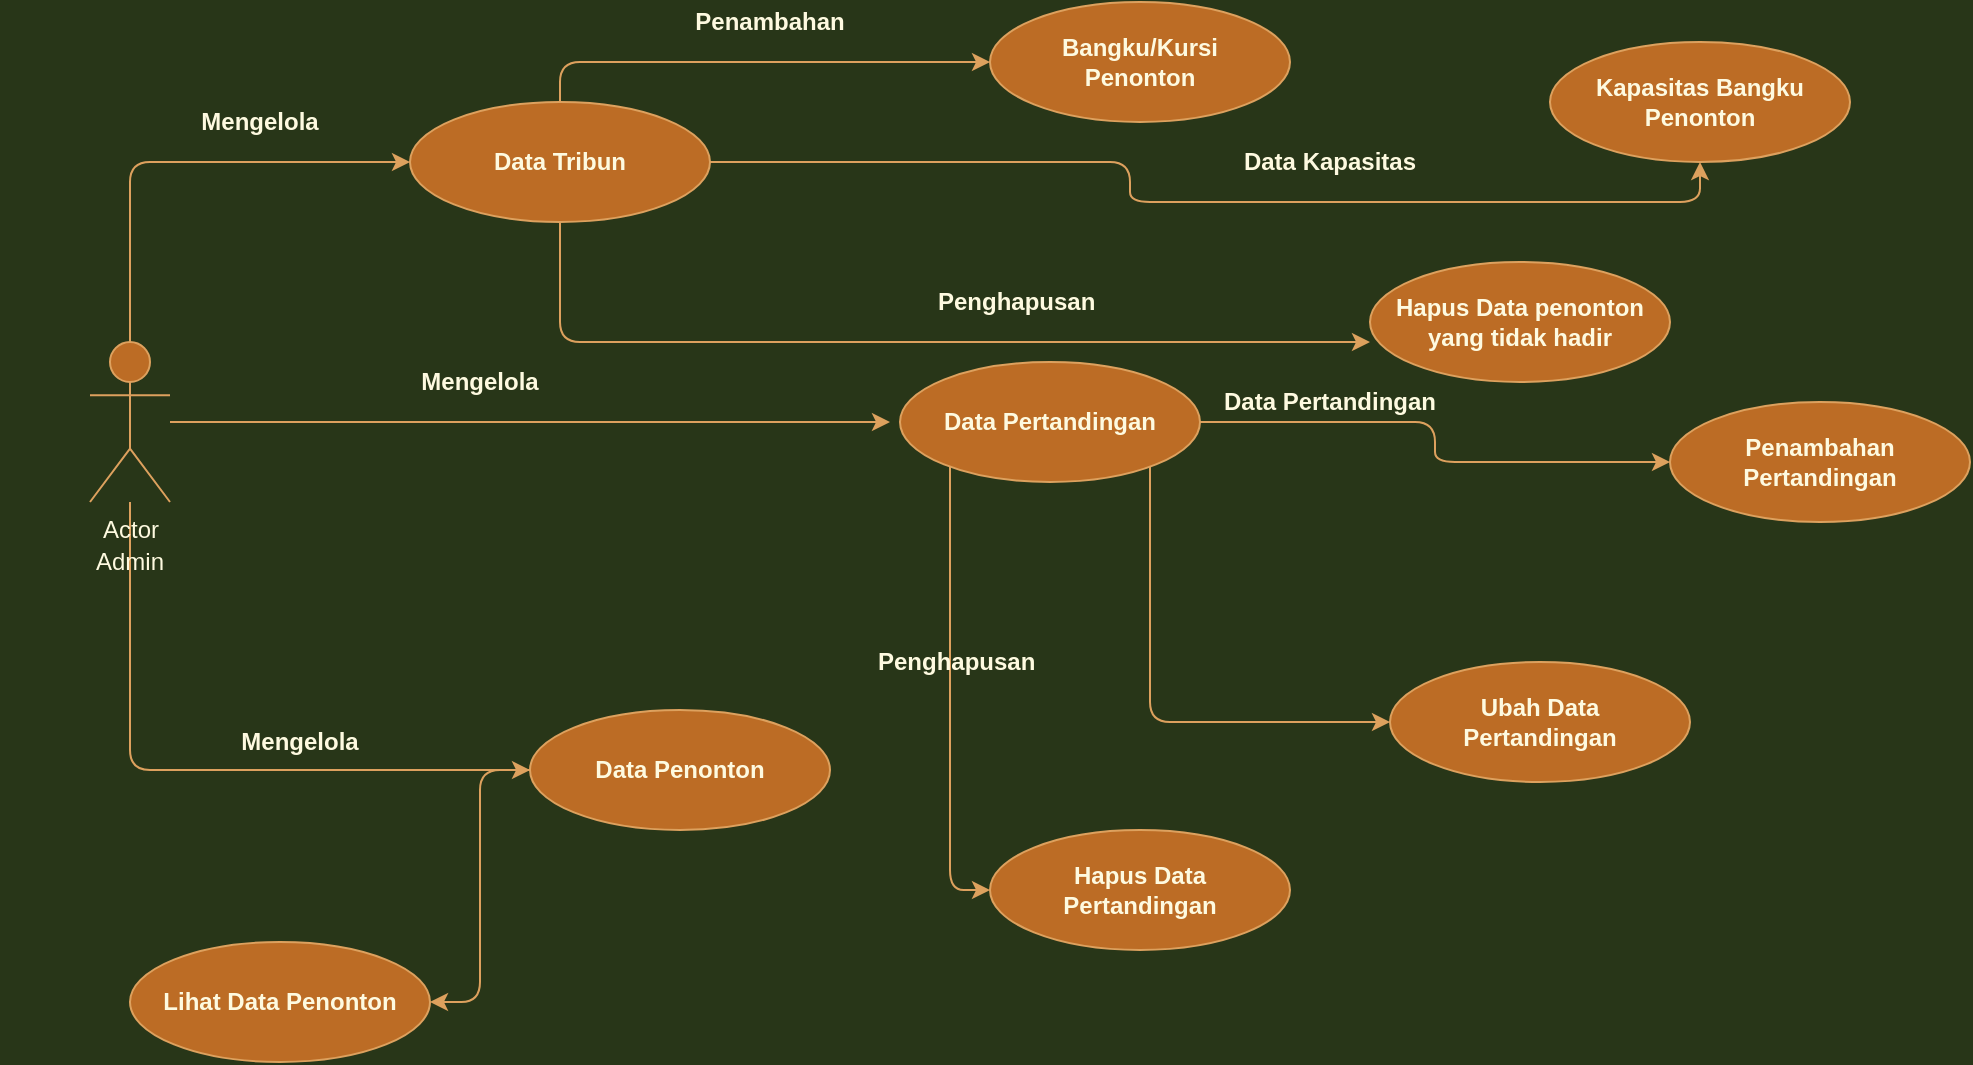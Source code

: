 <mxfile version="14.6.9" type="github">
  <diagram id="aNnYn375Hr0FhxKOwfkN" name="Page-1">
    <mxGraphModel dx="2188" dy="555" grid="1" gridSize="10" guides="1" tooltips="1" connect="1" arrows="1" fold="1" page="1" pageScale="1" pageWidth="1169" pageHeight="827" background="#283618" math="0" shadow="0">
      <root>
        <mxCell id="0" />
        <mxCell id="1" parent="0" />
        <mxCell id="WU4Rts5Jgu9MvhKs6F56-19" style="edgeStyle=orthogonalEdgeStyle;curved=0;rounded=1;sketch=0;orthogonalLoop=1;jettySize=auto;html=1;entryX=0;entryY=0.5;entryDx=0;entryDy=0;labelBackgroundColor=#283618;strokeColor=#DDA15E;fontColor=#FEFAE0;" edge="1" parent="1" source="WU4Rts5Jgu9MvhKs6F56-1" target="WU4Rts5Jgu9MvhKs6F56-5">
          <mxGeometry relative="1" as="geometry">
            <Array as="points">
              <mxPoint x="50" y="384" />
            </Array>
          </mxGeometry>
        </mxCell>
        <mxCell id="WU4Rts5Jgu9MvhKs6F56-20" style="edgeStyle=orthogonalEdgeStyle;curved=0;rounded=1;sketch=0;orthogonalLoop=1;jettySize=auto;html=1;entryX=0;entryY=0.5;entryDx=0;entryDy=0;labelBackgroundColor=#283618;strokeColor=#DDA15E;fontColor=#FEFAE0;" edge="1" parent="1" source="WU4Rts5Jgu9MvhKs6F56-1" target="WU4Rts5Jgu9MvhKs6F56-2">
          <mxGeometry relative="1" as="geometry">
            <Array as="points">
              <mxPoint x="50" y="80" />
            </Array>
          </mxGeometry>
        </mxCell>
        <mxCell id="WU4Rts5Jgu9MvhKs6F56-21" style="edgeStyle=orthogonalEdgeStyle;curved=0;rounded=1;sketch=0;orthogonalLoop=1;jettySize=auto;html=1;labelBackgroundColor=#283618;strokeColor=#DDA15E;fontColor=#FEFAE0;" edge="1" parent="1" source="WU4Rts5Jgu9MvhKs6F56-1">
          <mxGeometry relative="1" as="geometry">
            <mxPoint x="430" y="210" as="targetPoint" />
          </mxGeometry>
        </mxCell>
        <mxCell id="WU4Rts5Jgu9MvhKs6F56-1" value="Actor" style="shape=umlActor;verticalLabelPosition=bottom;verticalAlign=top;html=1;outlineConnect=0;fillColor=#BC6C25;strokeColor=#DDA15E;fontColor=#FEFAE0;" vertex="1" parent="1">
          <mxGeometry x="30" y="170" width="40" height="80" as="geometry" />
        </mxCell>
        <mxCell id="WU4Rts5Jgu9MvhKs6F56-28" style="edgeStyle=orthogonalEdgeStyle;curved=0;rounded=1;sketch=0;orthogonalLoop=1;jettySize=auto;html=1;entryX=0;entryY=0.5;entryDx=0;entryDy=0;labelBackgroundColor=#283618;strokeColor=#DDA15E;fontColor=#FEFAE0;" edge="1" parent="1" source="WU4Rts5Jgu9MvhKs6F56-2" target="WU4Rts5Jgu9MvhKs6F56-24">
          <mxGeometry relative="1" as="geometry">
            <Array as="points">
              <mxPoint x="265" y="30" />
            </Array>
          </mxGeometry>
        </mxCell>
        <mxCell id="WU4Rts5Jgu9MvhKs6F56-29" style="edgeStyle=orthogonalEdgeStyle;curved=0;rounded=1;sketch=0;orthogonalLoop=1;jettySize=auto;html=1;entryX=0;entryY=0.667;entryDx=0;entryDy=0;entryPerimeter=0;labelBackgroundColor=#283618;strokeColor=#DDA15E;fontColor=#FEFAE0;" edge="1" parent="1" source="WU4Rts5Jgu9MvhKs6F56-2" target="WU4Rts5Jgu9MvhKs6F56-22">
          <mxGeometry relative="1" as="geometry">
            <Array as="points">
              <mxPoint x="265" y="170" />
            </Array>
          </mxGeometry>
        </mxCell>
        <mxCell id="WU4Rts5Jgu9MvhKs6F56-30" style="edgeStyle=orthogonalEdgeStyle;curved=0;rounded=1;sketch=0;orthogonalLoop=1;jettySize=auto;html=1;entryX=0.5;entryY=1;entryDx=0;entryDy=0;labelBackgroundColor=#283618;strokeColor=#DDA15E;fontColor=#FEFAE0;" edge="1" parent="1" source="WU4Rts5Jgu9MvhKs6F56-2" target="WU4Rts5Jgu9MvhKs6F56-23">
          <mxGeometry relative="1" as="geometry" />
        </mxCell>
        <mxCell id="WU4Rts5Jgu9MvhKs6F56-2" value="" style="ellipse;whiteSpace=wrap;html=1;fillColor=#BC6C25;strokeColor=#DDA15E;fontColor=#FEFAE0;" vertex="1" parent="1">
          <mxGeometry x="190" y="50" width="150" height="60" as="geometry" />
        </mxCell>
        <mxCell id="WU4Rts5Jgu9MvhKs6F56-31" style="edgeStyle=orthogonalEdgeStyle;curved=0;rounded=1;sketch=0;orthogonalLoop=1;jettySize=auto;html=1;entryX=0;entryY=0.5;entryDx=0;entryDy=0;labelBackgroundColor=#283618;strokeColor=#DDA15E;fontColor=#FEFAE0;" edge="1" parent="1" source="WU4Rts5Jgu9MvhKs6F56-3" target="WU4Rts5Jgu9MvhKs6F56-27">
          <mxGeometry relative="1" as="geometry" />
        </mxCell>
        <mxCell id="WU4Rts5Jgu9MvhKs6F56-32" style="edgeStyle=orthogonalEdgeStyle;curved=0;rounded=1;sketch=0;orthogonalLoop=1;jettySize=auto;html=1;entryX=0;entryY=0.5;entryDx=0;entryDy=0;labelBackgroundColor=#283618;strokeColor=#DDA15E;fontColor=#FEFAE0;" edge="1" parent="1" source="WU4Rts5Jgu9MvhKs6F56-3" target="WU4Rts5Jgu9MvhKs6F56-26">
          <mxGeometry relative="1" as="geometry">
            <Array as="points">
              <mxPoint x="560" y="360" />
            </Array>
          </mxGeometry>
        </mxCell>
        <mxCell id="WU4Rts5Jgu9MvhKs6F56-34" style="edgeStyle=orthogonalEdgeStyle;curved=0;rounded=1;sketch=0;orthogonalLoop=1;jettySize=auto;html=1;entryX=0;entryY=0.5;entryDx=0;entryDy=0;labelBackgroundColor=#283618;strokeColor=#DDA15E;fontColor=#FEFAE0;" edge="1" parent="1" source="WU4Rts5Jgu9MvhKs6F56-3" target="WU4Rts5Jgu9MvhKs6F56-25">
          <mxGeometry relative="1" as="geometry">
            <Array as="points">
              <mxPoint x="460" y="444" />
            </Array>
          </mxGeometry>
        </mxCell>
        <mxCell id="WU4Rts5Jgu9MvhKs6F56-3" value="" style="ellipse;whiteSpace=wrap;html=1;fillColor=#BC6C25;strokeColor=#DDA15E;fontColor=#FEFAE0;" vertex="1" parent="1">
          <mxGeometry x="435" y="180" width="150" height="60" as="geometry" />
        </mxCell>
        <mxCell id="WU4Rts5Jgu9MvhKs6F56-4" value="" style="ellipse;whiteSpace=wrap;html=1;fillColor=#BC6C25;strokeColor=#DDA15E;fontColor=#FEFAE0;" vertex="1" parent="1">
          <mxGeometry x="50" y="470" width="150" height="60" as="geometry" />
        </mxCell>
        <mxCell id="WU4Rts5Jgu9MvhKs6F56-18" style="edgeStyle=orthogonalEdgeStyle;curved=0;rounded=1;sketch=0;orthogonalLoop=1;jettySize=auto;html=1;entryX=1;entryY=0.5;entryDx=0;entryDy=0;labelBackgroundColor=#283618;strokeColor=#DDA15E;fontColor=#FEFAE0;" edge="1" parent="1" source="WU4Rts5Jgu9MvhKs6F56-5" target="WU4Rts5Jgu9MvhKs6F56-4">
          <mxGeometry relative="1" as="geometry" />
        </mxCell>
        <mxCell id="WU4Rts5Jgu9MvhKs6F56-5" value="" style="ellipse;whiteSpace=wrap;html=1;fillColor=#BC6C25;strokeColor=#DDA15E;fontColor=#FEFAE0;" vertex="1" parent="1">
          <mxGeometry x="250" y="354" width="150" height="60" as="geometry" />
        </mxCell>
        <mxCell id="WU4Rts5Jgu9MvhKs6F56-22" value="" style="ellipse;whiteSpace=wrap;html=1;fillColor=#BC6C25;strokeColor=#DDA15E;fontColor=#FEFAE0;" vertex="1" parent="1">
          <mxGeometry x="670" y="130" width="150" height="60" as="geometry" />
        </mxCell>
        <mxCell id="WU4Rts5Jgu9MvhKs6F56-23" value="" style="ellipse;whiteSpace=wrap;html=1;fillColor=#BC6C25;strokeColor=#DDA15E;fontColor=#FEFAE0;" vertex="1" parent="1">
          <mxGeometry x="760" y="20" width="150" height="60" as="geometry" />
        </mxCell>
        <mxCell id="WU4Rts5Jgu9MvhKs6F56-24" value="" style="ellipse;whiteSpace=wrap;html=1;fillColor=#BC6C25;strokeColor=#DDA15E;fontColor=#FEFAE0;" vertex="1" parent="1">
          <mxGeometry x="480" width="150" height="60" as="geometry" />
        </mxCell>
        <mxCell id="WU4Rts5Jgu9MvhKs6F56-25" value="" style="ellipse;whiteSpace=wrap;html=1;fillColor=#BC6C25;strokeColor=#DDA15E;fontColor=#FEFAE0;" vertex="1" parent="1">
          <mxGeometry x="480" y="414" width="150" height="60" as="geometry" />
        </mxCell>
        <mxCell id="WU4Rts5Jgu9MvhKs6F56-26" value="" style="ellipse;whiteSpace=wrap;html=1;fillColor=#BC6C25;strokeColor=#DDA15E;fontColor=#FEFAE0;" vertex="1" parent="1">
          <mxGeometry x="680" y="330" width="150" height="60" as="geometry" />
        </mxCell>
        <mxCell id="WU4Rts5Jgu9MvhKs6F56-27" value="" style="ellipse;whiteSpace=wrap;html=1;fillColor=#BC6C25;strokeColor=#DDA15E;fontColor=#FEFAE0;" vertex="1" parent="1">
          <mxGeometry x="820" y="200" width="150" height="60" as="geometry" />
        </mxCell>
        <mxCell id="WU4Rts5Jgu9MvhKs6F56-37" value="Hapus Data Pertandingan" style="text;html=1;strokeColor=none;fillColor=none;align=center;verticalAlign=middle;whiteSpace=wrap;rounded=0;sketch=0;fontStyle=1;fontColor=#FEFAE0;" vertex="1" parent="1">
          <mxGeometry x="490" y="434" width="130" height="20" as="geometry" />
        </mxCell>
        <mxCell id="WU4Rts5Jgu9MvhKs6F56-38" value="Admin" style="text;html=1;strokeColor=none;fillColor=none;align=center;verticalAlign=middle;whiteSpace=wrap;rounded=0;sketch=0;fontColor=#FEFAE0;" vertex="1" parent="1">
          <mxGeometry x="-15" y="270" width="130" height="20" as="geometry" />
        </mxCell>
        <mxCell id="WU4Rts5Jgu9MvhKs6F56-39" value="Data Penonton" style="text;html=1;strokeColor=none;fillColor=none;align=center;verticalAlign=middle;whiteSpace=wrap;rounded=0;sketch=0;fontStyle=1;fontColor=#FEFAE0;" vertex="1" parent="1">
          <mxGeometry x="260" y="374" width="130" height="20" as="geometry" />
        </mxCell>
        <mxCell id="WU4Rts5Jgu9MvhKs6F56-40" value="Mengelola" style="text;html=1;strokeColor=none;fillColor=none;align=center;verticalAlign=middle;whiteSpace=wrap;rounded=0;sketch=0;fontStyle=1;fontColor=#FEFAE0;" vertex="1" parent="1">
          <mxGeometry x="70" y="360" width="130" height="20" as="geometry" />
        </mxCell>
        <mxCell id="WU4Rts5Jgu9MvhKs6F56-41" value="Data Kapasitas" style="text;html=1;strokeColor=none;fillColor=none;align=center;verticalAlign=middle;whiteSpace=wrap;rounded=0;sketch=0;fontStyle=1;fontColor=#FEFAE0;" vertex="1" parent="1">
          <mxGeometry x="585" y="70" width="130" height="20" as="geometry" />
        </mxCell>
        <mxCell id="WU4Rts5Jgu9MvhKs6F56-42" value="Lihat Data Penonton" style="text;html=1;strokeColor=none;fillColor=none;align=center;verticalAlign=middle;whiteSpace=wrap;rounded=0;sketch=0;fontStyle=1;fontColor=#FEFAE0;" vertex="1" parent="1">
          <mxGeometry x="60" y="490" width="130" height="20" as="geometry" />
        </mxCell>
        <mxCell id="WU4Rts5Jgu9MvhKs6F56-43" value="Mengelola" style="text;html=1;strokeColor=none;fillColor=none;align=center;verticalAlign=middle;whiteSpace=wrap;rounded=0;sketch=0;fontStyle=1;fontColor=#FEFAE0;" vertex="1" parent="1">
          <mxGeometry x="160" y="180" width="130" height="20" as="geometry" />
        </mxCell>
        <mxCell id="WU4Rts5Jgu9MvhKs6F56-44" value="Mengelola" style="text;html=1;strokeColor=none;fillColor=none;align=center;verticalAlign=middle;whiteSpace=wrap;rounded=0;sketch=0;fontStyle=1;fontColor=#FEFAE0;" vertex="1" parent="1">
          <mxGeometry x="50" y="50" width="130" height="20" as="geometry" />
        </mxCell>
        <mxCell id="WU4Rts5Jgu9MvhKs6F56-46" value="Bangku/Kursi Penonton" style="text;html=1;strokeColor=none;fillColor=none;align=center;verticalAlign=middle;whiteSpace=wrap;rounded=0;sketch=0;fontStyle=1;fontColor=#FEFAE0;" vertex="1" parent="1">
          <mxGeometry x="490" y="20" width="130" height="20" as="geometry" />
        </mxCell>
        <mxCell id="WU4Rts5Jgu9MvhKs6F56-47" value="Data Tribun" style="text;html=1;strokeColor=none;fillColor=none;align=center;verticalAlign=middle;whiteSpace=wrap;rounded=0;sketch=0;fontStyle=1;fontColor=#FEFAE0;" vertex="1" parent="1">
          <mxGeometry x="200" y="70" width="130" height="20" as="geometry" />
        </mxCell>
        <mxCell id="WU4Rts5Jgu9MvhKs6F56-48" value="Penambahan" style="text;html=1;strokeColor=none;fillColor=none;align=center;verticalAlign=middle;whiteSpace=wrap;rounded=0;sketch=0;fontStyle=1;fontColor=#FEFAE0;" vertex="1" parent="1">
          <mxGeometry x="305" width="130" height="20" as="geometry" />
        </mxCell>
        <mxCell id="WU4Rts5Jgu9MvhKs6F56-49" value="Penghapusan&amp;nbsp;" style="text;html=1;strokeColor=none;fillColor=none;align=center;verticalAlign=middle;whiteSpace=wrap;rounded=0;sketch=0;fontStyle=1;fontColor=#FEFAE0;" vertex="1" parent="1">
          <mxGeometry x="430" y="140" width="130" height="20" as="geometry" />
        </mxCell>
        <mxCell id="WU4Rts5Jgu9MvhKs6F56-50" value="Kapasitas Bangku Penonton" style="text;html=1;strokeColor=none;fillColor=none;align=center;verticalAlign=middle;whiteSpace=wrap;rounded=0;sketch=0;fontStyle=1;fontColor=#FEFAE0;" vertex="1" parent="1">
          <mxGeometry x="770" y="40" width="130" height="20" as="geometry" />
        </mxCell>
        <mxCell id="WU4Rts5Jgu9MvhKs6F56-51" value="Penambahan Pertandingan" style="text;html=1;strokeColor=none;fillColor=none;align=center;verticalAlign=middle;whiteSpace=wrap;rounded=0;sketch=0;fontStyle=1;fontColor=#FEFAE0;" vertex="1" parent="1">
          <mxGeometry x="830" y="220" width="130" height="20" as="geometry" />
        </mxCell>
        <mxCell id="WU4Rts5Jgu9MvhKs6F56-52" value="Data Pertandingan" style="text;html=1;strokeColor=none;fillColor=none;align=center;verticalAlign=middle;whiteSpace=wrap;rounded=0;sketch=0;fontStyle=1;fontColor=#FEFAE0;" vertex="1" parent="1">
          <mxGeometry x="445" y="200" width="130" height="20" as="geometry" />
        </mxCell>
        <mxCell id="WU4Rts5Jgu9MvhKs6F56-53" value="Hapus Data penonton yang tidak hadir" style="text;html=1;strokeColor=none;fillColor=none;align=center;verticalAlign=middle;whiteSpace=wrap;rounded=0;sketch=0;fontStyle=1;fontColor=#FEFAE0;" vertex="1" parent="1">
          <mxGeometry x="680" y="150" width="130" height="20" as="geometry" />
        </mxCell>
        <mxCell id="WU4Rts5Jgu9MvhKs6F56-54" value="Data Pertandingan" style="text;html=1;strokeColor=none;fillColor=none;align=center;verticalAlign=middle;whiteSpace=wrap;rounded=0;sketch=0;fontStyle=1;fontColor=#FEFAE0;" vertex="1" parent="1">
          <mxGeometry x="585" y="190" width="130" height="20" as="geometry" />
        </mxCell>
        <mxCell id="WU4Rts5Jgu9MvhKs6F56-55" value="Ubah Data Pertandingan" style="text;html=1;strokeColor=none;fillColor=none;align=center;verticalAlign=middle;whiteSpace=wrap;rounded=0;sketch=0;fontStyle=1;fontColor=#FEFAE0;" vertex="1" parent="1">
          <mxGeometry x="690" y="350" width="130" height="20" as="geometry" />
        </mxCell>
        <mxCell id="WU4Rts5Jgu9MvhKs6F56-56" value="Penghapusan&amp;nbsp;" style="text;html=1;strokeColor=none;fillColor=none;align=center;verticalAlign=middle;whiteSpace=wrap;rounded=0;sketch=0;fontStyle=1;fontColor=#FEFAE0;" vertex="1" parent="1">
          <mxGeometry x="400" y="320" width="130" height="20" as="geometry" />
        </mxCell>
      </root>
    </mxGraphModel>
  </diagram>
</mxfile>

